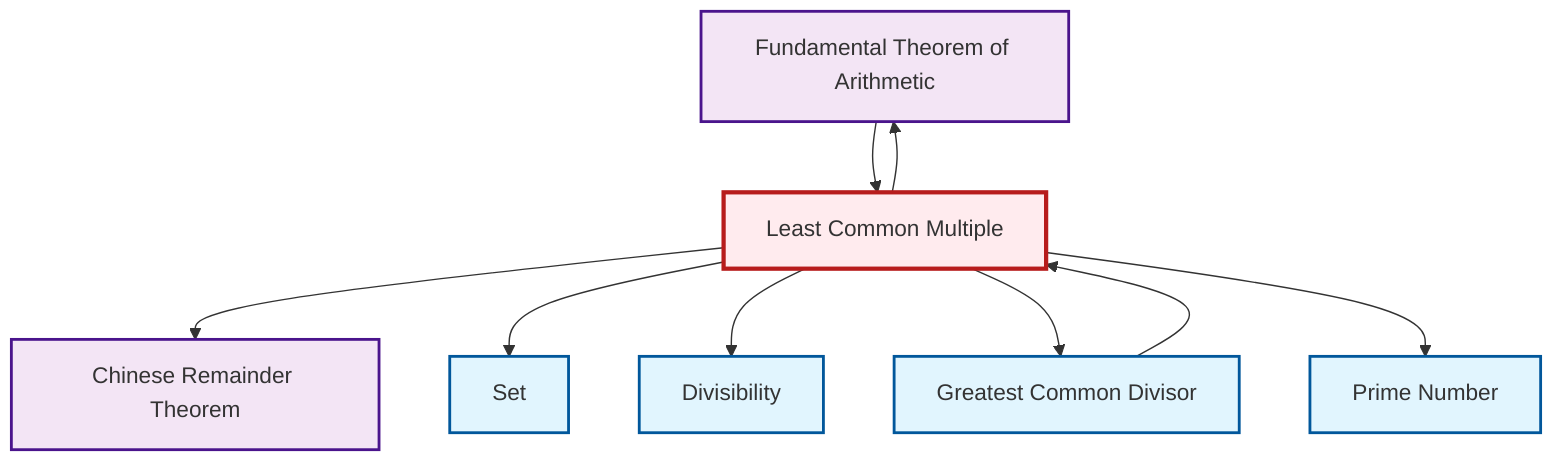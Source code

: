 graph TD
    classDef definition fill:#e1f5fe,stroke:#01579b,stroke-width:2px
    classDef theorem fill:#f3e5f5,stroke:#4a148c,stroke-width:2px
    classDef axiom fill:#fff3e0,stroke:#e65100,stroke-width:2px
    classDef example fill:#e8f5e9,stroke:#1b5e20,stroke-width:2px
    classDef current fill:#ffebee,stroke:#b71c1c,stroke-width:3px
    thm-fundamental-arithmetic["Fundamental Theorem of Arithmetic"]:::theorem
    def-set["Set"]:::definition
    def-gcd["Greatest Common Divisor"]:::definition
    def-divisibility["Divisibility"]:::definition
    def-lcm["Least Common Multiple"]:::definition
    def-prime["Prime Number"]:::definition
    thm-chinese-remainder["Chinese Remainder Theorem"]:::theorem
    def-lcm --> thm-chinese-remainder
    def-lcm --> def-set
    def-lcm --> def-divisibility
    thm-fundamental-arithmetic --> def-lcm
    def-lcm --> def-gcd
    def-lcm --> thm-fundamental-arithmetic
    def-gcd --> def-lcm
    def-lcm --> def-prime
    class def-lcm current